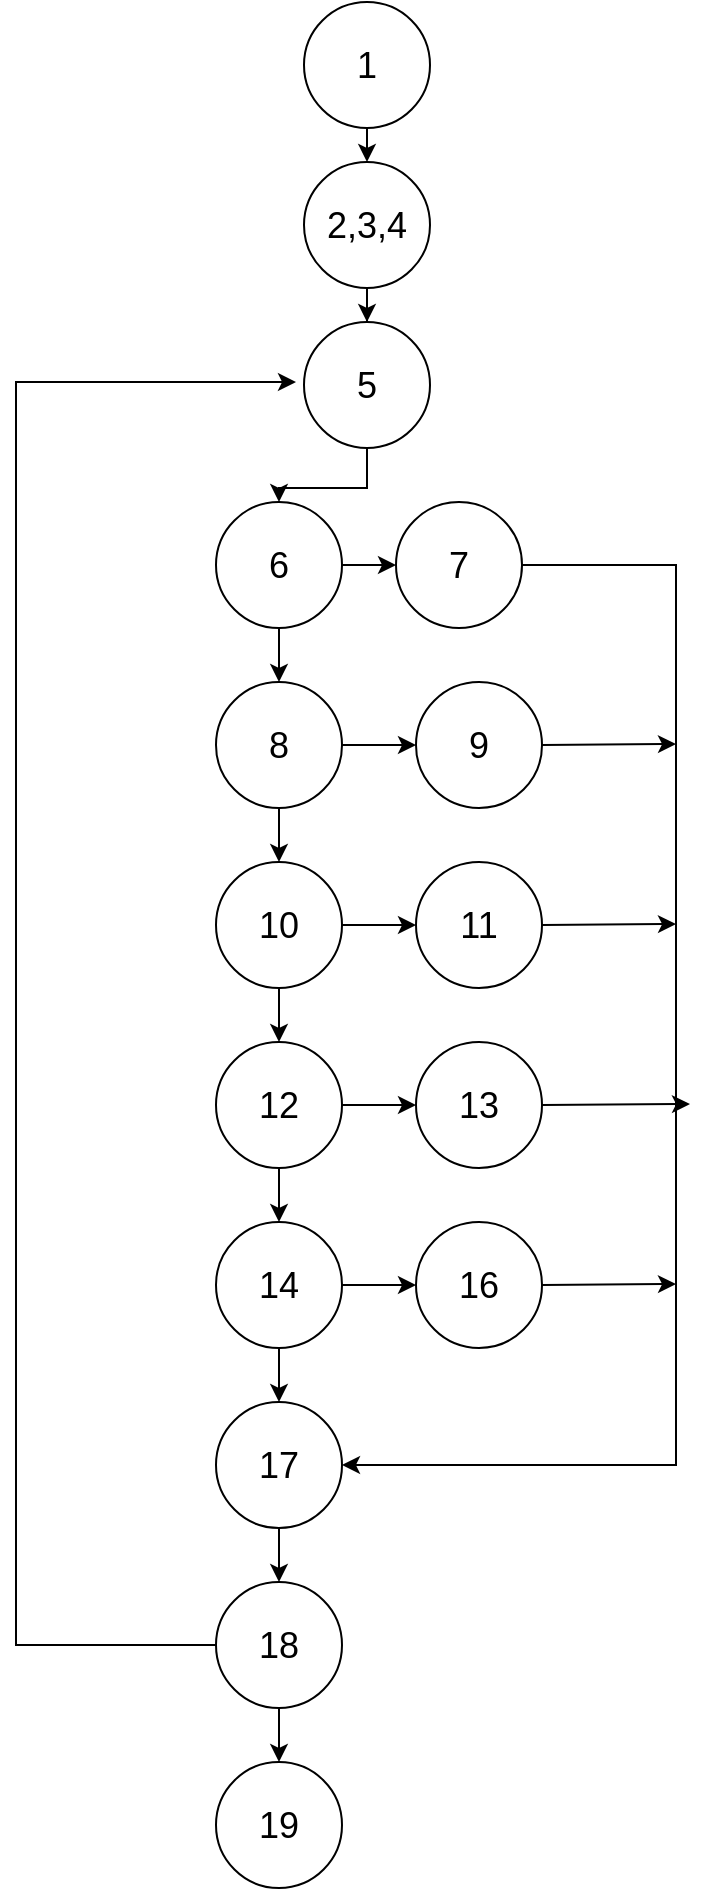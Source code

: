<mxfile version="15.5.9" type="github">
  <diagram id="6Ix-BiRqpFox4-1GNIJx" name="Page-1">
    <mxGraphModel dx="1038" dy="571" grid="1" gridSize="10" guides="1" tooltips="1" connect="1" arrows="1" fold="1" page="1" pageScale="1" pageWidth="827" pageHeight="1169" math="0" shadow="0">
      <root>
        <mxCell id="0" />
        <mxCell id="1" parent="0" />
        <mxCell id="MDes7jxScGut0bWwCWs6-19" style="edgeStyle=orthogonalEdgeStyle;rounded=0;orthogonalLoop=1;jettySize=auto;html=1;exitX=0.5;exitY=1;exitDx=0;exitDy=0;entryX=0.5;entryY=0;entryDx=0;entryDy=0;fontSize=18;" edge="1" parent="1" source="MDes7jxScGut0bWwCWs6-1" target="MDes7jxScGut0bWwCWs6-2">
          <mxGeometry relative="1" as="geometry" />
        </mxCell>
        <mxCell id="MDes7jxScGut0bWwCWs6-1" value="1" style="ellipse;whiteSpace=wrap;html=1;aspect=fixed;fontSize=18;" vertex="1" parent="1">
          <mxGeometry x="374" y="10" width="63" height="63" as="geometry" />
        </mxCell>
        <mxCell id="MDes7jxScGut0bWwCWs6-20" style="edgeStyle=orthogonalEdgeStyle;rounded=0;orthogonalLoop=1;jettySize=auto;html=1;exitX=0.5;exitY=1;exitDx=0;exitDy=0;fontSize=18;" edge="1" parent="1" source="MDes7jxScGut0bWwCWs6-2" target="MDes7jxScGut0bWwCWs6-3">
          <mxGeometry relative="1" as="geometry" />
        </mxCell>
        <mxCell id="MDes7jxScGut0bWwCWs6-2" value="2,3,4" style="ellipse;whiteSpace=wrap;html=1;aspect=fixed;fontSize=18;" vertex="1" parent="1">
          <mxGeometry x="374" y="90" width="63" height="63" as="geometry" />
        </mxCell>
        <mxCell id="MDes7jxScGut0bWwCWs6-21" style="edgeStyle=orthogonalEdgeStyle;rounded=0;orthogonalLoop=1;jettySize=auto;html=1;exitX=0.5;exitY=1;exitDx=0;exitDy=0;fontSize=18;" edge="1" parent="1" source="MDes7jxScGut0bWwCWs6-3" target="MDes7jxScGut0bWwCWs6-6">
          <mxGeometry relative="1" as="geometry" />
        </mxCell>
        <mxCell id="MDes7jxScGut0bWwCWs6-3" value="5" style="ellipse;whiteSpace=wrap;html=1;aspect=fixed;fontSize=18;" vertex="1" parent="1">
          <mxGeometry x="374" y="170" width="63" height="63" as="geometry" />
        </mxCell>
        <mxCell id="MDes7jxScGut0bWwCWs6-28" style="edgeStyle=orthogonalEdgeStyle;rounded=0;orthogonalLoop=1;jettySize=auto;html=1;exitX=0.5;exitY=1;exitDx=0;exitDy=0;fontSize=18;" edge="1" parent="1" source="MDes7jxScGut0bWwCWs6-4" target="MDes7jxScGut0bWwCWs6-16">
          <mxGeometry relative="1" as="geometry" />
        </mxCell>
        <mxCell id="MDes7jxScGut0bWwCWs6-4" value="17" style="ellipse;whiteSpace=wrap;html=1;aspect=fixed;fontSize=18;" vertex="1" parent="1">
          <mxGeometry x="330" y="710" width="63" height="63" as="geometry" />
        </mxCell>
        <mxCell id="MDes7jxScGut0bWwCWs6-27" style="edgeStyle=orthogonalEdgeStyle;rounded=0;orthogonalLoop=1;jettySize=auto;html=1;exitX=0.5;exitY=1;exitDx=0;exitDy=0;fontSize=18;" edge="1" parent="1" source="MDes7jxScGut0bWwCWs6-5" target="MDes7jxScGut0bWwCWs6-4">
          <mxGeometry relative="1" as="geometry" />
        </mxCell>
        <mxCell id="MDes7jxScGut0bWwCWs6-36" style="edgeStyle=orthogonalEdgeStyle;rounded=0;orthogonalLoop=1;jettySize=auto;html=1;exitX=1;exitY=0.5;exitDx=0;exitDy=0;fontSize=18;" edge="1" parent="1" source="MDes7jxScGut0bWwCWs6-5" target="MDes7jxScGut0bWwCWs6-15">
          <mxGeometry relative="1" as="geometry" />
        </mxCell>
        <mxCell id="MDes7jxScGut0bWwCWs6-5" value="14" style="ellipse;whiteSpace=wrap;html=1;aspect=fixed;fontSize=18;" vertex="1" parent="1">
          <mxGeometry x="330" y="620" width="63" height="63" as="geometry" />
        </mxCell>
        <mxCell id="MDes7jxScGut0bWwCWs6-22" style="edgeStyle=orthogonalEdgeStyle;rounded=0;orthogonalLoop=1;jettySize=auto;html=1;exitX=1;exitY=0.5;exitDx=0;exitDy=0;fontSize=18;" edge="1" parent="1" source="MDes7jxScGut0bWwCWs6-6" target="MDes7jxScGut0bWwCWs6-11">
          <mxGeometry relative="1" as="geometry" />
        </mxCell>
        <mxCell id="MDes7jxScGut0bWwCWs6-23" style="edgeStyle=orthogonalEdgeStyle;rounded=0;orthogonalLoop=1;jettySize=auto;html=1;exitX=0.5;exitY=1;exitDx=0;exitDy=0;fontSize=18;" edge="1" parent="1" source="MDes7jxScGut0bWwCWs6-6" target="MDes7jxScGut0bWwCWs6-7">
          <mxGeometry relative="1" as="geometry" />
        </mxCell>
        <mxCell id="MDes7jxScGut0bWwCWs6-6" value="6" style="ellipse;whiteSpace=wrap;html=1;aspect=fixed;fontSize=18;" vertex="1" parent="1">
          <mxGeometry x="330" y="260" width="63" height="63" as="geometry" />
        </mxCell>
        <mxCell id="MDes7jxScGut0bWwCWs6-24" style="edgeStyle=orthogonalEdgeStyle;rounded=0;orthogonalLoop=1;jettySize=auto;html=1;exitX=0.5;exitY=1;exitDx=0;exitDy=0;entryX=0.5;entryY=0;entryDx=0;entryDy=0;fontSize=18;" edge="1" parent="1" source="MDes7jxScGut0bWwCWs6-7" target="MDes7jxScGut0bWwCWs6-8">
          <mxGeometry relative="1" as="geometry" />
        </mxCell>
        <mxCell id="MDes7jxScGut0bWwCWs6-30" style="edgeStyle=orthogonalEdgeStyle;rounded=0;orthogonalLoop=1;jettySize=auto;html=1;exitX=1;exitY=0.5;exitDx=0;exitDy=0;fontSize=18;" edge="1" parent="1" source="MDes7jxScGut0bWwCWs6-7" target="MDes7jxScGut0bWwCWs6-12">
          <mxGeometry relative="1" as="geometry" />
        </mxCell>
        <mxCell id="MDes7jxScGut0bWwCWs6-7" value="8" style="ellipse;whiteSpace=wrap;html=1;aspect=fixed;fontSize=18;" vertex="1" parent="1">
          <mxGeometry x="330" y="350" width="63" height="63" as="geometry" />
        </mxCell>
        <mxCell id="MDes7jxScGut0bWwCWs6-25" style="edgeStyle=orthogonalEdgeStyle;rounded=0;orthogonalLoop=1;jettySize=auto;html=1;exitX=0.5;exitY=1;exitDx=0;exitDy=0;entryX=0.5;entryY=0;entryDx=0;entryDy=0;fontSize=18;" edge="1" parent="1" source="MDes7jxScGut0bWwCWs6-8" target="MDes7jxScGut0bWwCWs6-9">
          <mxGeometry relative="1" as="geometry" />
        </mxCell>
        <mxCell id="MDes7jxScGut0bWwCWs6-32" style="edgeStyle=orthogonalEdgeStyle;rounded=0;orthogonalLoop=1;jettySize=auto;html=1;exitX=1;exitY=0.5;exitDx=0;exitDy=0;fontSize=18;" edge="1" parent="1" source="MDes7jxScGut0bWwCWs6-8" target="MDes7jxScGut0bWwCWs6-13">
          <mxGeometry relative="1" as="geometry" />
        </mxCell>
        <mxCell id="MDes7jxScGut0bWwCWs6-8" value="10" style="ellipse;whiteSpace=wrap;html=1;aspect=fixed;fontSize=18;" vertex="1" parent="1">
          <mxGeometry x="330" y="440" width="63" height="63" as="geometry" />
        </mxCell>
        <mxCell id="MDes7jxScGut0bWwCWs6-26" style="edgeStyle=orthogonalEdgeStyle;rounded=0;orthogonalLoop=1;jettySize=auto;html=1;exitX=0.5;exitY=1;exitDx=0;exitDy=0;fontSize=18;" edge="1" parent="1" source="MDes7jxScGut0bWwCWs6-9" target="MDes7jxScGut0bWwCWs6-5">
          <mxGeometry relative="1" as="geometry" />
        </mxCell>
        <mxCell id="MDes7jxScGut0bWwCWs6-34" style="edgeStyle=orthogonalEdgeStyle;rounded=0;orthogonalLoop=1;jettySize=auto;html=1;exitX=1;exitY=0.5;exitDx=0;exitDy=0;entryX=0;entryY=0.5;entryDx=0;entryDy=0;fontSize=18;" edge="1" parent="1" source="MDes7jxScGut0bWwCWs6-9" target="MDes7jxScGut0bWwCWs6-14">
          <mxGeometry relative="1" as="geometry" />
        </mxCell>
        <mxCell id="MDes7jxScGut0bWwCWs6-9" value="12" style="ellipse;whiteSpace=wrap;html=1;aspect=fixed;fontSize=18;" vertex="1" parent="1">
          <mxGeometry x="330" y="530" width="63" height="63" as="geometry" />
        </mxCell>
        <mxCell id="MDes7jxScGut0bWwCWs6-29" style="edgeStyle=orthogonalEdgeStyle;rounded=0;orthogonalLoop=1;jettySize=auto;html=1;exitX=1;exitY=0.5;exitDx=0;exitDy=0;fontSize=18;entryX=1;entryY=0.5;entryDx=0;entryDy=0;" edge="1" parent="1" source="MDes7jxScGut0bWwCWs6-11" target="MDes7jxScGut0bWwCWs6-4">
          <mxGeometry relative="1" as="geometry">
            <mxPoint x="660" y="740" as="targetPoint" />
            <Array as="points">
              <mxPoint x="560" y="292" />
              <mxPoint x="560" y="742" />
            </Array>
          </mxGeometry>
        </mxCell>
        <mxCell id="MDes7jxScGut0bWwCWs6-11" value="7" style="ellipse;whiteSpace=wrap;html=1;aspect=fixed;fontSize=18;" vertex="1" parent="1">
          <mxGeometry x="420" y="260" width="63" height="63" as="geometry" />
        </mxCell>
        <mxCell id="MDes7jxScGut0bWwCWs6-31" style="edgeStyle=orthogonalEdgeStyle;rounded=0;orthogonalLoop=1;jettySize=auto;html=1;exitX=1;exitY=0.5;exitDx=0;exitDy=0;fontSize=18;" edge="1" parent="1" source="MDes7jxScGut0bWwCWs6-12">
          <mxGeometry relative="1" as="geometry">
            <mxPoint x="560" y="381" as="targetPoint" />
          </mxGeometry>
        </mxCell>
        <mxCell id="MDes7jxScGut0bWwCWs6-12" value="9" style="ellipse;whiteSpace=wrap;html=1;aspect=fixed;fontSize=18;" vertex="1" parent="1">
          <mxGeometry x="430" y="350" width="63" height="63" as="geometry" />
        </mxCell>
        <mxCell id="MDes7jxScGut0bWwCWs6-33" style="edgeStyle=orthogonalEdgeStyle;rounded=0;orthogonalLoop=1;jettySize=auto;html=1;exitX=1;exitY=0.5;exitDx=0;exitDy=0;fontSize=18;" edge="1" parent="1" source="MDes7jxScGut0bWwCWs6-13">
          <mxGeometry relative="1" as="geometry">
            <mxPoint x="560" y="471" as="targetPoint" />
          </mxGeometry>
        </mxCell>
        <mxCell id="MDes7jxScGut0bWwCWs6-13" value="11" style="ellipse;whiteSpace=wrap;html=1;aspect=fixed;fontSize=18;" vertex="1" parent="1">
          <mxGeometry x="430" y="440" width="63" height="63" as="geometry" />
        </mxCell>
        <mxCell id="MDes7jxScGut0bWwCWs6-35" style="edgeStyle=orthogonalEdgeStyle;rounded=0;orthogonalLoop=1;jettySize=auto;html=1;exitX=1;exitY=0.5;exitDx=0;exitDy=0;fontSize=18;" edge="1" parent="1" source="MDes7jxScGut0bWwCWs6-14">
          <mxGeometry relative="1" as="geometry">
            <mxPoint x="567" y="561" as="targetPoint" />
          </mxGeometry>
        </mxCell>
        <mxCell id="MDes7jxScGut0bWwCWs6-14" value="13" style="ellipse;whiteSpace=wrap;html=1;aspect=fixed;fontSize=18;" vertex="1" parent="1">
          <mxGeometry x="430" y="530" width="63" height="63" as="geometry" />
        </mxCell>
        <mxCell id="MDes7jxScGut0bWwCWs6-37" style="edgeStyle=orthogonalEdgeStyle;rounded=0;orthogonalLoop=1;jettySize=auto;html=1;exitX=1;exitY=0.5;exitDx=0;exitDy=0;fontSize=18;" edge="1" parent="1" source="MDes7jxScGut0bWwCWs6-15">
          <mxGeometry relative="1" as="geometry">
            <mxPoint x="560" y="651" as="targetPoint" />
          </mxGeometry>
        </mxCell>
        <mxCell id="MDes7jxScGut0bWwCWs6-15" value="16" style="ellipse;whiteSpace=wrap;html=1;aspect=fixed;fontSize=18;" vertex="1" parent="1">
          <mxGeometry x="430" y="620" width="63" height="63" as="geometry" />
        </mxCell>
        <mxCell id="MDes7jxScGut0bWwCWs6-38" style="edgeStyle=orthogonalEdgeStyle;rounded=0;orthogonalLoop=1;jettySize=auto;html=1;exitX=0.5;exitY=1;exitDx=0;exitDy=0;fontSize=18;" edge="1" parent="1" source="MDes7jxScGut0bWwCWs6-16" target="MDes7jxScGut0bWwCWs6-17">
          <mxGeometry relative="1" as="geometry" />
        </mxCell>
        <mxCell id="MDes7jxScGut0bWwCWs6-39" style="edgeStyle=orthogonalEdgeStyle;rounded=0;orthogonalLoop=1;jettySize=auto;html=1;exitX=0;exitY=0.5;exitDx=0;exitDy=0;fontSize=18;" edge="1" parent="1" source="MDes7jxScGut0bWwCWs6-16">
          <mxGeometry relative="1" as="geometry">
            <mxPoint x="370" y="200" as="targetPoint" />
            <Array as="points">
              <mxPoint x="230" y="832" />
              <mxPoint x="230" y="200" />
            </Array>
          </mxGeometry>
        </mxCell>
        <mxCell id="MDes7jxScGut0bWwCWs6-16" value="18" style="ellipse;whiteSpace=wrap;html=1;aspect=fixed;fontSize=18;" vertex="1" parent="1">
          <mxGeometry x="330" y="800" width="63" height="63" as="geometry" />
        </mxCell>
        <mxCell id="MDes7jxScGut0bWwCWs6-17" value="19" style="ellipse;whiteSpace=wrap;html=1;aspect=fixed;fontSize=18;" vertex="1" parent="1">
          <mxGeometry x="330" y="890" width="63" height="63" as="geometry" />
        </mxCell>
      </root>
    </mxGraphModel>
  </diagram>
</mxfile>
